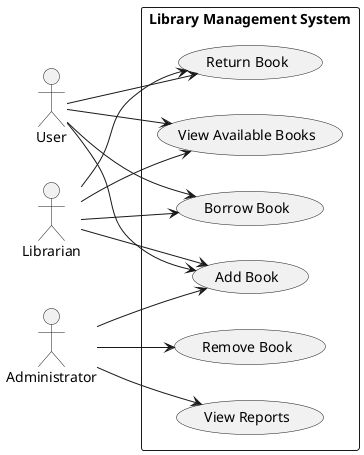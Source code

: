 @startuml

left to right direction

actor User
actor Librarian
actor Administrator

rectangle "Library Management System" {
  User --> (Add Book)
  User --> (Borrow Book)
  User --> (Return Book)
  User --> (View Available Books)

  Librarian --> (Add Book)
  Librarian --> (Borrow Book)
  Librarian --> (Return Book)
  Librarian --> (View Available Books)

  Administrator --> (Add Book)
  Administrator --> (Remove Book)
  Administrator --> (View Reports)
}

@enduml
